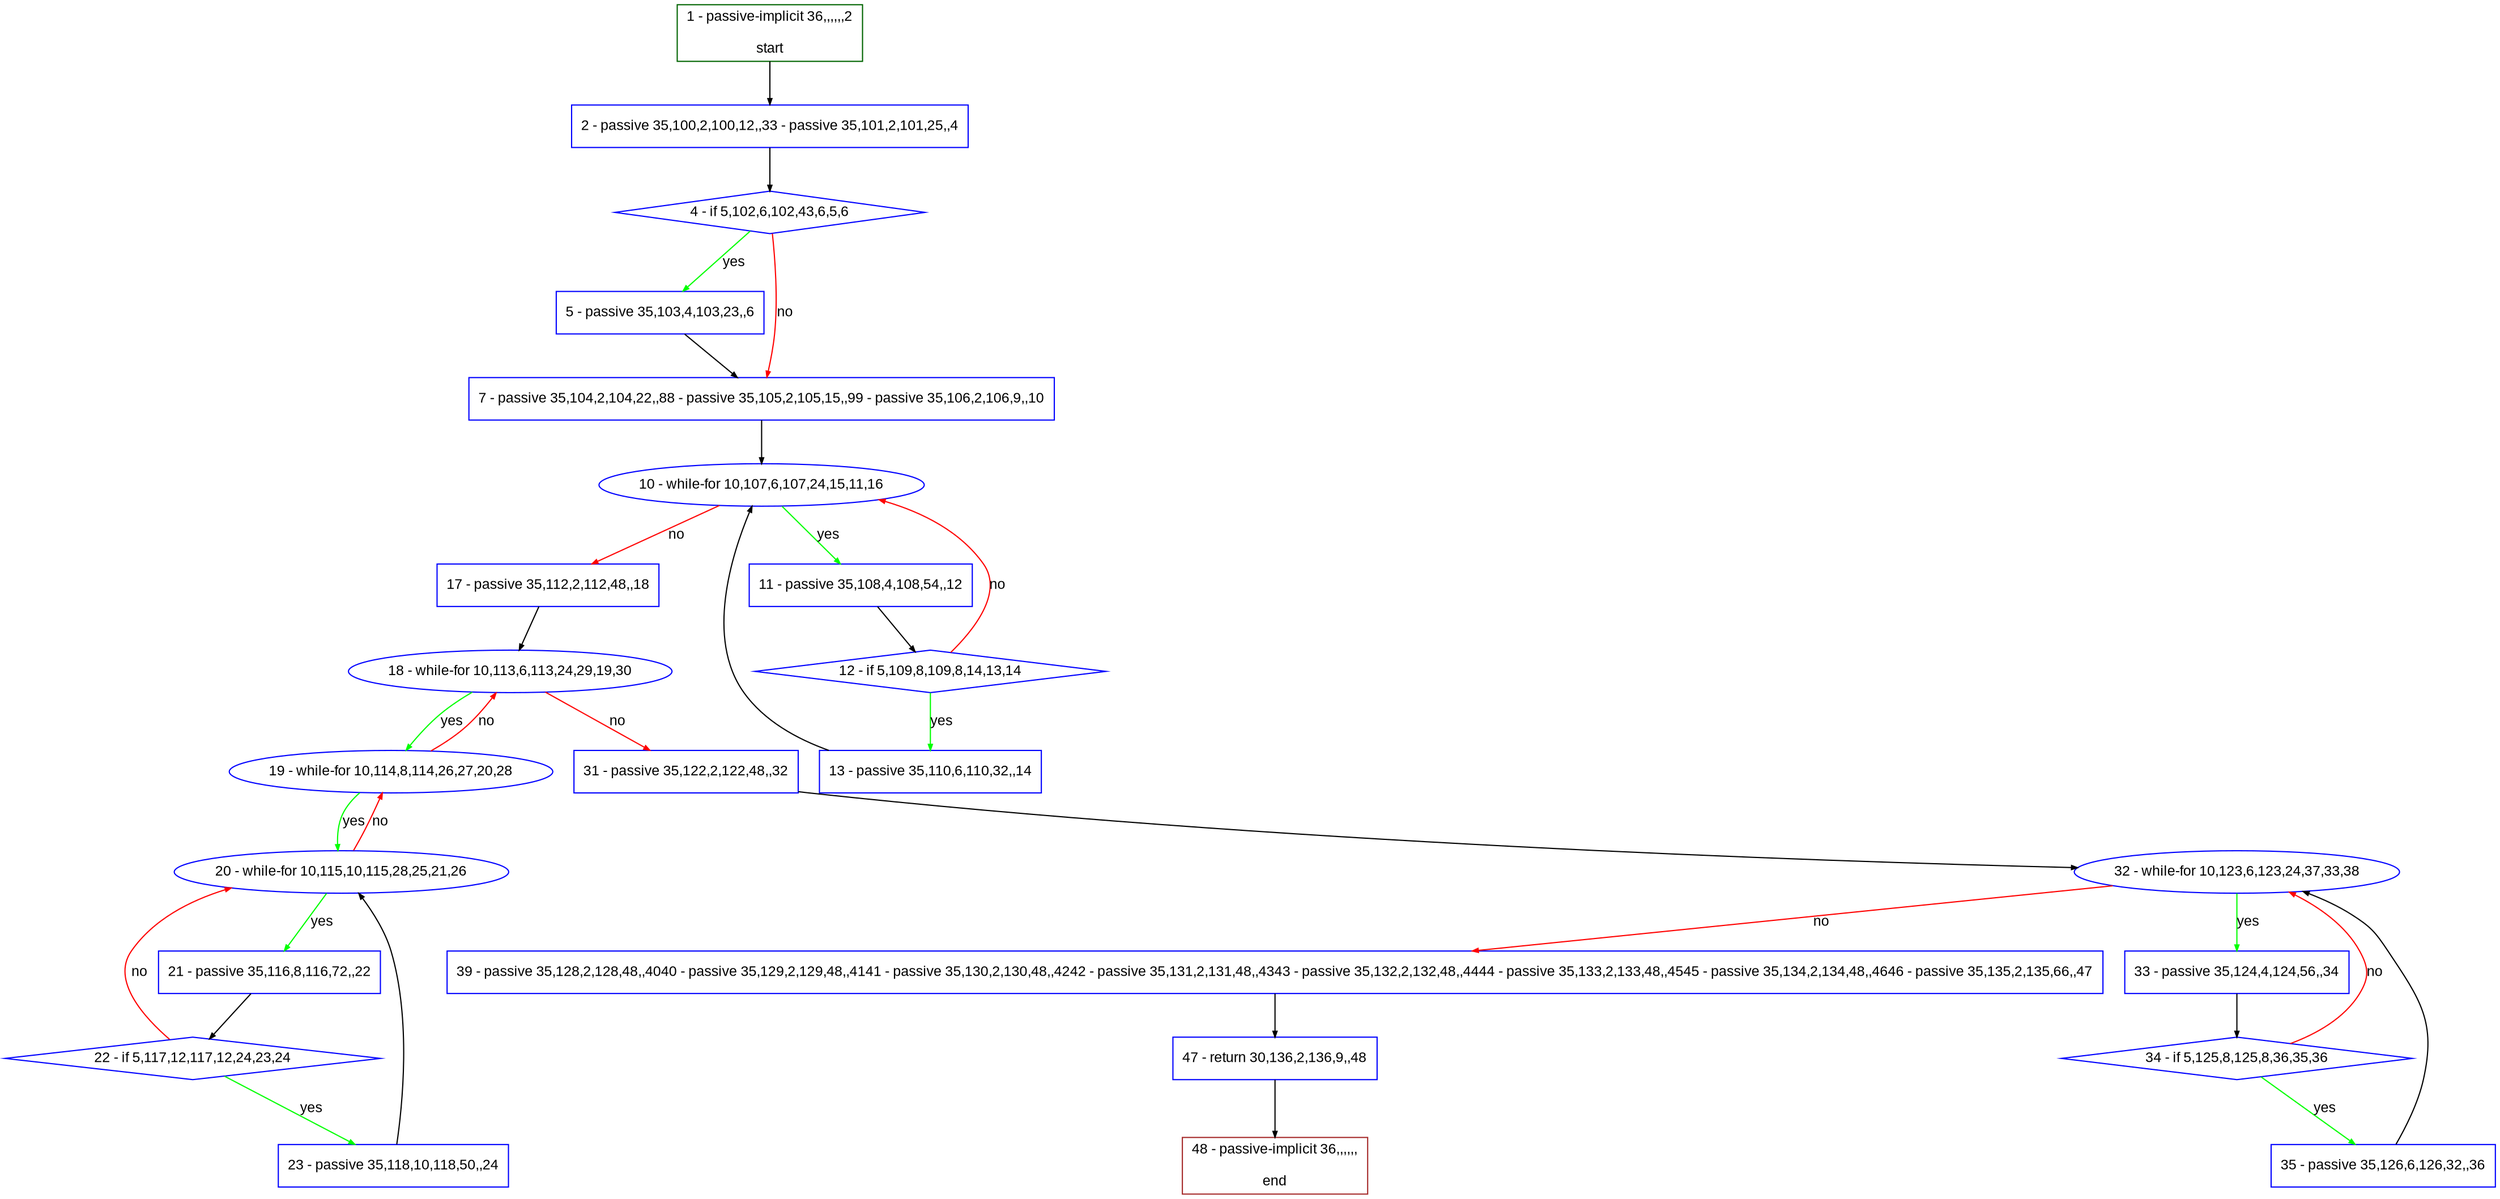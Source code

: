 digraph "" {
  graph [pack="true", label="", fontsize="12", packmode="clust", fontname="Arial", fillcolor="#FFFFCC", bgcolor="white", style="rounded,filled", compound="true"];
  node [node_initialized="no", label="", color="grey", fontsize="12", fillcolor="white", fontname="Arial", style="filled", shape="rectangle", compound="true", fixedsize="false"];
  edge [fontcolor="black", arrowhead="normal", arrowtail="none", arrowsize="0.5", ltail="", label="", color="black", fontsize="12", lhead="", fontname="Arial", dir="forward", compound="true"];
  __N1 [label="2 - passive 35,100,2,100,12,,33 - passive 35,101,2,101,25,,4", color="#0000ff", fillcolor="#ffffff", style="filled", shape="box"];
  __N2 [label="1 - passive-implicit 36,,,,,,2\n\nstart", color="#006400", fillcolor="#ffffff", style="filled", shape="box"];
  __N3 [label="4 - if 5,102,6,102,43,6,5,6", color="#0000ff", fillcolor="#ffffff", style="filled", shape="diamond"];
  __N4 [label="5 - passive 35,103,4,103,23,,6", color="#0000ff", fillcolor="#ffffff", style="filled", shape="box"];
  __N5 [label="7 - passive 35,104,2,104,22,,88 - passive 35,105,2,105,15,,99 - passive 35,106,2,106,9,,10", color="#0000ff", fillcolor="#ffffff", style="filled", shape="box"];
  __N6 [label="10 - while-for 10,107,6,107,24,15,11,16", color="#0000ff", fillcolor="#ffffff", style="filled", shape="oval"];
  __N7 [label="11 - passive 35,108,4,108,54,,12", color="#0000ff", fillcolor="#ffffff", style="filled", shape="box"];
  __N8 [label="17 - passive 35,112,2,112,48,,18", color="#0000ff", fillcolor="#ffffff", style="filled", shape="box"];
  __N9 [label="12 - if 5,109,8,109,8,14,13,14", color="#0000ff", fillcolor="#ffffff", style="filled", shape="diamond"];
  __N10 [label="13 - passive 35,110,6,110,32,,14", color="#0000ff", fillcolor="#ffffff", style="filled", shape="box"];
  __N11 [label="18 - while-for 10,113,6,113,24,29,19,30", color="#0000ff", fillcolor="#ffffff", style="filled", shape="oval"];
  __N12 [label="19 - while-for 10,114,8,114,26,27,20,28", color="#0000ff", fillcolor="#ffffff", style="filled", shape="oval"];
  __N13 [label="31 - passive 35,122,2,122,48,,32", color="#0000ff", fillcolor="#ffffff", style="filled", shape="box"];
  __N14 [label="20 - while-for 10,115,10,115,28,25,21,26", color="#0000ff", fillcolor="#ffffff", style="filled", shape="oval"];
  __N15 [label="21 - passive 35,116,8,116,72,,22", color="#0000ff", fillcolor="#ffffff", style="filled", shape="box"];
  __N16 [label="22 - if 5,117,12,117,12,24,23,24", color="#0000ff", fillcolor="#ffffff", style="filled", shape="diamond"];
  __N17 [label="23 - passive 35,118,10,118,50,,24", color="#0000ff", fillcolor="#ffffff", style="filled", shape="box"];
  __N18 [label="32 - while-for 10,123,6,123,24,37,33,38", color="#0000ff", fillcolor="#ffffff", style="filled", shape="oval"];
  __N19 [label="33 - passive 35,124,4,124,56,,34", color="#0000ff", fillcolor="#ffffff", style="filled", shape="box"];
  __N20 [label="39 - passive 35,128,2,128,48,,4040 - passive 35,129,2,129,48,,4141 - passive 35,130,2,130,48,,4242 - passive 35,131,2,131,48,,4343 - passive 35,132,2,132,48,,4444 - passive 35,133,2,133,48,,4545 - passive 35,134,2,134,48,,4646 - passive 35,135,2,135,66,,47", color="#0000ff", fillcolor="#ffffff", style="filled", shape="box"];
  __N21 [label="34 - if 5,125,8,125,8,36,35,36", color="#0000ff", fillcolor="#ffffff", style="filled", shape="diamond"];
  __N22 [label="35 - passive 35,126,6,126,32,,36", color="#0000ff", fillcolor="#ffffff", style="filled", shape="box"];
  __N23 [label="47 - return 30,136,2,136,9,,48", color="#0000ff", fillcolor="#ffffff", style="filled", shape="box"];
  __N24 [label="48 - passive-implicit 36,,,,,,\n\nend", color="#a52a2a", fillcolor="#ffffff", style="filled", shape="box"];
  __N2 -> __N1 [arrowhead="normal", arrowtail="none", color="#000000", label="", dir="forward"];
  __N1 -> __N3 [arrowhead="normal", arrowtail="none", color="#000000", label="", dir="forward"];
  __N3 -> __N4 [arrowhead="normal", arrowtail="none", color="#00ff00", label="yes", dir="forward"];
  __N3 -> __N5 [arrowhead="normal", arrowtail="none", color="#ff0000", label="no", dir="forward"];
  __N4 -> __N5 [arrowhead="normal", arrowtail="none", color="#000000", label="", dir="forward"];
  __N5 -> __N6 [arrowhead="normal", arrowtail="none", color="#000000", label="", dir="forward"];
  __N6 -> __N7 [arrowhead="normal", arrowtail="none", color="#00ff00", label="yes", dir="forward"];
  __N6 -> __N8 [arrowhead="normal", arrowtail="none", color="#ff0000", label="no", dir="forward"];
  __N7 -> __N9 [arrowhead="normal", arrowtail="none", color="#000000", label="", dir="forward"];
  __N9 -> __N6 [arrowhead="normal", arrowtail="none", color="#ff0000", label="no", dir="forward"];
  __N9 -> __N10 [arrowhead="normal", arrowtail="none", color="#00ff00", label="yes", dir="forward"];
  __N10 -> __N6 [arrowhead="normal", arrowtail="none", color="#000000", label="", dir="forward"];
  __N8 -> __N11 [arrowhead="normal", arrowtail="none", color="#000000", label="", dir="forward"];
  __N11 -> __N12 [arrowhead="normal", arrowtail="none", color="#00ff00", label="yes", dir="forward"];
  __N12 -> __N11 [arrowhead="normal", arrowtail="none", color="#ff0000", label="no", dir="forward"];
  __N11 -> __N13 [arrowhead="normal", arrowtail="none", color="#ff0000", label="no", dir="forward"];
  __N12 -> __N14 [arrowhead="normal", arrowtail="none", color="#00ff00", label="yes", dir="forward"];
  __N14 -> __N12 [arrowhead="normal", arrowtail="none", color="#ff0000", label="no", dir="forward"];
  __N14 -> __N15 [arrowhead="normal", arrowtail="none", color="#00ff00", label="yes", dir="forward"];
  __N15 -> __N16 [arrowhead="normal", arrowtail="none", color="#000000", label="", dir="forward"];
  __N16 -> __N14 [arrowhead="normal", arrowtail="none", color="#ff0000", label="no", dir="forward"];
  __N16 -> __N17 [arrowhead="normal", arrowtail="none", color="#00ff00", label="yes", dir="forward"];
  __N17 -> __N14 [arrowhead="normal", arrowtail="none", color="#000000", label="", dir="forward"];
  __N13 -> __N18 [arrowhead="normal", arrowtail="none", color="#000000", label="", dir="forward"];
  __N18 -> __N19 [arrowhead="normal", arrowtail="none", color="#00ff00", label="yes", dir="forward"];
  __N18 -> __N20 [arrowhead="normal", arrowtail="none", color="#ff0000", label="no", dir="forward"];
  __N19 -> __N21 [arrowhead="normal", arrowtail="none", color="#000000", label="", dir="forward"];
  __N21 -> __N18 [arrowhead="normal", arrowtail="none", color="#ff0000", label="no", dir="forward"];
  __N21 -> __N22 [arrowhead="normal", arrowtail="none", color="#00ff00", label="yes", dir="forward"];
  __N22 -> __N18 [arrowhead="normal", arrowtail="none", color="#000000", label="", dir="forward"];
  __N20 -> __N23 [arrowhead="normal", arrowtail="none", color="#000000", label="", dir="forward"];
  __N23 -> __N24 [arrowhead="normal", arrowtail="none", color="#000000", label="", dir="forward"];
}
